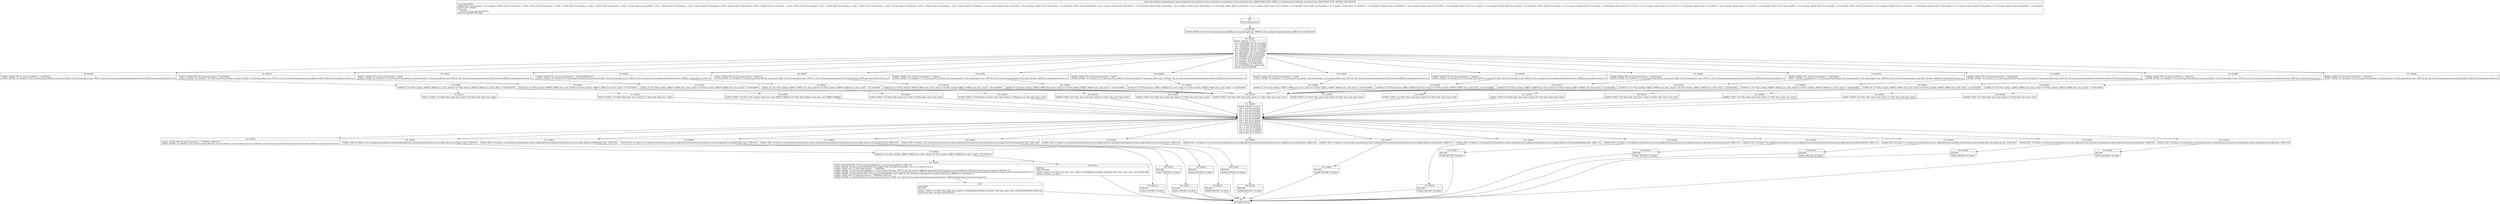 digraph "CFG forandroidx.constraintlayout.motion.widget.KeyCycle.getValue(Ljava\/lang\/String;)F" {
Node_83 [shape=record,label="{83\:\ ?|MTH_ENTER_BLOCK\l}"];
Node_85 [shape=record,label="{85\:\ 0x0000|0x0000: INVOKE  (r0 I:int) = (r3 I:java.lang.String A[D('key' java.lang.String)]) type: VIRTUAL call: java.lang.String.hashCode():int A[MD:():int (c)] (LINE:163)\l}"];
Node_86 [shape=record,label="{86\:\ 0x0004|0x0004: SWITCH  (r0 I:??)\l case \-1249320806: goto B:127:0x0095\l case \-1249320805: goto B:124:0x008b\l case \-1225497657: goto B:121:0x0080\l case \-1225497656: goto B:118:0x0075\l case \-1225497655: goto B:115:0x006a\l case \-1001078227: goto B:112:0x005f\l case \-908189618: goto B:109:0x0055\l case \-908189617: goto B:106:0x004b\l case \-40300674: goto B:103:0x0041\l case \-4379043: goto B:100:0x0037\l case 37232917: goto B:97:0x002c\l case 92909918: goto B:94:0x0021\l case 156108012: goto B:91:0x0015\l case 1530034690: goto B:88:0x0009\l default: goto B:130:0x009f \l}"];
Node_88 [shape=record,label="{88\:\ 0x0009|0x0009: CONST_STR  (r0 I:java.lang.String) =  \"wavePhase\" \l0x000b: INVOKE  (r0 I:boolean) = (r3 I:java.lang.String A[D('key' java.lang.String)]), (r0 I:java.lang.Object) type: VIRTUAL call: java.lang.String.equals(java.lang.Object):boolean A[MD:(java.lang.Object):boolean (c)]\l}"];
Node_89 [shape=record,label="{89\:\ 0x000f|0x000f: IF  (r0 I:??[int, boolean, OBJECT, ARRAY, byte, short, char]) == (0 ??[int, boolean, OBJECT, ARRAY, byte, short, char])  \-\> B:130:0x009f \l}"];
Node_90 [shape=record,label="{90\:\ 0x0011|0x0011: CONST  (r0 I:??[int, float, short, byte, char]) = (12 ??[int, float, short, byte, char]) \l}"];
Node_131 [shape=record,label="{131\:\ 0x00a0|0x00a0: SWITCH  (r0 I:??)\l case 0: goto B:161:0x00e9\l case 1: goto B:159:0x00e6\l case 2: goto B:157:0x00e3\l case 3: goto B:155:0x00e0\l case 4: goto B:153:0x00dd\l case 5: goto B:151:0x00da\l case 6: goto B:149:0x00d7\l case 7: goto B:147:0x00d4\l case 8: goto B:145:0x00d1\l case 9: goto B:143:0x00ce\l case 10: goto B:141:0x00cb\l case 11: goto B:139:0x00c8\l case 12: goto B:137:0x00c5\l case 13: goto B:135:0x00c2\l default: goto B:132:0x00a3 \l}"];
Node_132 [shape=record,label="{132\:\ 0x00a3|0x00a3: CONST_STR  (r0 I:java.lang.String) =  \"CUSTOM\"  (LINE:193)\l0x00a5: INVOKE  (r0 I:boolean) = (r3 I:java.lang.String A[D('key' java.lang.String)]), (r0 I:java.lang.String) type: VIRTUAL call: java.lang.String.startsWith(java.lang.String):boolean A[MD:(java.lang.String):boolean (c)]\l}"];
Node_133 [shape=record,label="{133\:\ 0x00a9|0x00a9: IF  (r0 I:??[int, boolean, OBJECT, ARRAY, byte, short, char]) != (0 ??[int, boolean, OBJECT, ARRAY, byte, short, char])  \-\> B:163:0x00ec \l}"];
Node_134 [shape=record,label="{134\:\ 0x00ab|0x00ab: NEW_INSTANCE  (r0 I:java.lang.StringBuilder) =  java.lang.StringBuilder  (LINE:194)\l0x00ad: INVOKE  (r0 I:java.lang.StringBuilder) type: DIRECT call: java.lang.StringBuilder.\<init\>():void A[MD:():void (c)]\l0x00b0: CONST_STR  (r1 I:java.lang.String) =  \"  UNKNOWN  \" \l0x00b2: INVOKE  (r0 I:java.lang.StringBuilder), (r1 I:java.lang.String) type: VIRTUAL call: java.lang.StringBuilder.append(java.lang.String):java.lang.StringBuilder A[MD:(java.lang.String):java.lang.StringBuilder (c)]\l0x00b5: INVOKE  (r0 I:java.lang.StringBuilder), (r3 I:java.lang.String A[D('key' java.lang.String)]) type: VIRTUAL call: java.lang.StringBuilder.append(java.lang.String):java.lang.StringBuilder A[MD:(java.lang.String):java.lang.StringBuilder (c)]\l0x00b8: INVOKE  (r0 I:java.lang.String) = (r0 I:java.lang.StringBuilder) type: VIRTUAL call: java.lang.StringBuilder.toString():java.lang.String A[MD:():java.lang.String (c)]\l0x00bc: CONST_STR  (r1 I:java.lang.String) =  \"WARNING! KeyCycle\" \l0x00be: INVOKE  (r1 I:java.lang.String), (r0 I:java.lang.String) type: STATIC call: android.util.Log.v(java.lang.String, java.lang.String):int A[MD:(java.lang.String, java.lang.String):int (c)]\l}"];
Node_165 [shape=record,label="{165\:\ ?|SYNTHETIC\lRETURN\l|0x00ec: CONST  (r0 I:??[int, float, short, byte, char]) = (2143289344(0x7fc00000, float:NaN) ??[int, float, short, byte, char]) A[SYNTHETIC] (LINE:196)\l0x00ee: RETURN  (r0 I:float) A[SYNTHETIC]\l}"];
Node_84 [shape=record,label="{84\:\ ?|MTH_EXIT_BLOCK\l}"];
Node_163 [shape=record,label="{163\:\ 0x00ec|RETURN\lORIG_RETURN\l|0x00ec: CONST  (r0 I:??[int, float, short, byte, char]) = (2143289344(0x7fc00000, float:NaN) ??[int, float, short, byte, char])  (LINE:196)\l0x00ee: RETURN  (r0 I:float) \l}"];
Node_135 [shape=record,label="{135\:\ 0x00c2|0x00c2: IGET  (r0 I:float) = (r2 I:androidx.constraintlayout.motion.widget.KeyCycle) androidx.constraintlayout.motion.widget.KeyCycle.mProgress float  (LINE:191)\l}"];
Node_136 [shape=record,label="{136\:\ 0x00c4|RETURN\l|0x00c4: RETURN  (r0 I:float) \l}"];
Node_137 [shape=record,label="{137\:\ 0x00c5|0x00c5: IGET  (r0 I:float) = (r2 I:androidx.constraintlayout.motion.widget.KeyCycle) androidx.constraintlayout.motion.widget.KeyCycle.mWavePhase float  (LINE:189)\l}"];
Node_138 [shape=record,label="{138\:\ 0x00c7|RETURN\l|0x00c7: RETURN  (r0 I:float) \l}"];
Node_139 [shape=record,label="{139\:\ 0x00c8|0x00c8: IGET  (r0 I:float) = (r2 I:androidx.constraintlayout.motion.widget.KeyCycle) androidx.constraintlayout.motion.widget.KeyCycle.mWaveOffset float  (LINE:187)\l}"];
Node_140 [shape=record,label="{140\:\ 0x00ca|RETURN\l|0x00ca: RETURN  (r0 I:float) \l}"];
Node_141 [shape=record,label="{141\:\ 0x00cb|0x00cb: IGET  (r0 I:float) = (r2 I:androidx.constraintlayout.motion.widget.KeyCycle) androidx.constraintlayout.motion.widget.KeyCycle.mTranslationZ float  (LINE:185)\l}"];
Node_142 [shape=record,label="{142\:\ 0x00cd|RETURN\l|0x00cd: RETURN  (r0 I:float) \l}"];
Node_143 [shape=record,label="{143\:\ 0x00ce|0x00ce: IGET  (r0 I:float) = (r2 I:androidx.constraintlayout.motion.widget.KeyCycle) androidx.constraintlayout.motion.widget.KeyCycle.mTranslationY float  (LINE:183)\l}"];
Node_144 [shape=record,label="{144\:\ 0x00d0|RETURN\l|0x00d0: RETURN  (r0 I:float) \l}"];
Node_145 [shape=record,label="{145\:\ 0x00d1|0x00d1: IGET  (r0 I:float) = (r2 I:androidx.constraintlayout.motion.widget.KeyCycle) androidx.constraintlayout.motion.widget.KeyCycle.mTranslationX float  (LINE:181)\l}"];
Node_146 [shape=record,label="{146\:\ 0x00d3|RETURN\l|0x00d3: RETURN  (r0 I:float) \l}"];
Node_147 [shape=record,label="{147\:\ 0x00d4|0x00d4: IGET  (r0 I:float) = (r2 I:androidx.constraintlayout.motion.widget.KeyCycle) androidx.constraintlayout.motion.widget.KeyCycle.mScaleY float  (LINE:179)\l}"];
Node_148 [shape=record,label="{148\:\ 0x00d6|RETURN\l|0x00d6: RETURN  (r0 I:float) \l}"];
Node_149 [shape=record,label="{149\:\ 0x00d7|0x00d7: IGET  (r0 I:float) = (r2 I:androidx.constraintlayout.motion.widget.KeyCycle) androidx.constraintlayout.motion.widget.KeyCycle.mScaleX float  (LINE:177)\l}"];
Node_150 [shape=record,label="{150\:\ 0x00d9|RETURN\l|0x00d9: RETURN  (r0 I:float) \l}"];
Node_151 [shape=record,label="{151\:\ 0x00da|0x00da: IGET  (r0 I:float) = (r2 I:androidx.constraintlayout.motion.widget.KeyCycle) androidx.constraintlayout.motion.widget.KeyCycle.mTransitionPathRotate float  (LINE:175)\l}"];
Node_152 [shape=record,label="{152\:\ 0x00dc|RETURN\l|0x00dc: RETURN  (r0 I:float) \l}"];
Node_153 [shape=record,label="{153\:\ 0x00dd|0x00dd: IGET  (r0 I:float) = (r2 I:androidx.constraintlayout.motion.widget.KeyCycle) androidx.constraintlayout.motion.widget.KeyCycle.mRotationY float  (LINE:173)\l}"];
Node_154 [shape=record,label="{154\:\ 0x00df|RETURN\l|0x00df: RETURN  (r0 I:float) \l}"];
Node_155 [shape=record,label="{155\:\ 0x00e0|0x00e0: IGET  (r0 I:float) = (r2 I:androidx.constraintlayout.motion.widget.KeyCycle) androidx.constraintlayout.motion.widget.KeyCycle.mRotationX float  (LINE:171)\l}"];
Node_156 [shape=record,label="{156\:\ 0x00e2|RETURN\l|0x00e2: RETURN  (r0 I:float) \l}"];
Node_157 [shape=record,label="{157\:\ 0x00e3|0x00e3: IGET  (r0 I:float) = (r2 I:androidx.constraintlayout.motion.widget.KeyCycle) androidx.constraintlayout.motion.widget.KeyCycle.mRotation float  (LINE:169)\l}"];
Node_158 [shape=record,label="{158\:\ 0x00e5|RETURN\l|0x00e5: RETURN  (r0 I:float) \l}"];
Node_159 [shape=record,label="{159\:\ 0x00e6|0x00e6: IGET  (r0 I:float) = (r2 I:androidx.constraintlayout.motion.widget.KeyCycle) androidx.constraintlayout.motion.widget.KeyCycle.mElevation float  (LINE:167)\l}"];
Node_160 [shape=record,label="{160\:\ 0x00e8|RETURN\l|0x00e8: RETURN  (r0 I:float) \l}"];
Node_161 [shape=record,label="{161\:\ 0x00e9|0x00e9: IGET  (r0 I:float) = (r2 I:androidx.constraintlayout.motion.widget.KeyCycle) androidx.constraintlayout.motion.widget.KeyCycle.mAlpha float  (LINE:165)\l}"];
Node_162 [shape=record,label="{162\:\ 0x00eb|RETURN\l|0x00eb: RETURN  (r0 I:float) \l}"];
Node_91 [shape=record,label="{91\:\ 0x0015|0x0015: CONST_STR  (r0 I:java.lang.String) =  \"waveOffset\" \l0x0017: INVOKE  (r0 I:boolean) = (r3 I:java.lang.String A[D('key' java.lang.String)]), (r0 I:java.lang.Object) type: VIRTUAL call: java.lang.String.equals(java.lang.Object):boolean A[MD:(java.lang.Object):boolean (c)]\l}"];
Node_92 [shape=record,label="{92\:\ 0x001b|0x001b: IF  (r0 I:??[int, boolean, OBJECT, ARRAY, byte, short, char]) == (0 ??[int, boolean, OBJECT, ARRAY, byte, short, char])  \-\> B:130:0x009f \l}"];
Node_93 [shape=record,label="{93\:\ 0x001d|0x001d: CONST  (r0 I:??[int, float, short, byte, char]) = (11 ??[int, float, short, byte, char]) \l}"];
Node_94 [shape=record,label="{94\:\ 0x0021|0x0021: CONST_STR  (r0 I:java.lang.String) =  \"alpha\" \l0x0023: INVOKE  (r0 I:boolean) = (r3 I:java.lang.String A[D('key' java.lang.String)]), (r0 I:java.lang.Object) type: VIRTUAL call: java.lang.String.equals(java.lang.Object):boolean A[MD:(java.lang.Object):boolean (c)]\l}"];
Node_95 [shape=record,label="{95\:\ 0x0027|0x0027: IF  (r0 I:??[int, boolean, OBJECT, ARRAY, byte, short, char]) == (0 ??[int, boolean, OBJECT, ARRAY, byte, short, char])  \-\> B:130:0x009f \l}"];
Node_96 [shape=record,label="{96\:\ 0x0029|0x0029: CONST  (r0 I:??[int, float, boolean, short, byte, char, OBJECT, ARRAY]) = (0 ??[int, float, boolean, short, byte, char, OBJECT, ARRAY]) \l}"];
Node_97 [shape=record,label="{97\:\ 0x002c|0x002c: CONST_STR  (r0 I:java.lang.String) =  \"transitionPathRotate\" \l0x002e: INVOKE  (r0 I:boolean) = (r3 I:java.lang.String A[D('key' java.lang.String)]), (r0 I:java.lang.Object) type: VIRTUAL call: java.lang.String.equals(java.lang.Object):boolean A[MD:(java.lang.Object):boolean (c)]\l}"];
Node_98 [shape=record,label="{98\:\ 0x0032|0x0032: IF  (r0 I:??[int, boolean, OBJECT, ARRAY, byte, short, char]) == (0 ??[int, boolean, OBJECT, ARRAY, byte, short, char])  \-\> B:130:0x009f \l}"];
Node_99 [shape=record,label="{99\:\ 0x0034|0x0034: CONST  (r0 I:??[int, float, short, byte, char]) = (5 ??[int, float, short, byte, char]) \l}"];
Node_100 [shape=record,label="{100\:\ 0x0037|0x0037: CONST_STR  (r0 I:java.lang.String) =  \"elevation\" \l0x0039: INVOKE  (r0 I:boolean) = (r3 I:java.lang.String A[D('key' java.lang.String)]), (r0 I:java.lang.Object) type: VIRTUAL call: java.lang.String.equals(java.lang.Object):boolean A[MD:(java.lang.Object):boolean (c)]\l}"];
Node_101 [shape=record,label="{101\:\ 0x003d|0x003d: IF  (r0 I:??[int, boolean, OBJECT, ARRAY, byte, short, char]) == (0 ??[int, boolean, OBJECT, ARRAY, byte, short, char])  \-\> B:130:0x009f \l}"];
Node_102 [shape=record,label="{102\:\ 0x003f|0x003f: CONST  (r0 I:??[boolean, int, float, short, byte, char]) = (1 ??[boolean, int, float, short, byte, char]) \l}"];
Node_103 [shape=record,label="{103\:\ 0x0041|0x0041: CONST_STR  (r0 I:java.lang.String) =  \"rotation\" \l0x0043: INVOKE  (r0 I:boolean) = (r3 I:java.lang.String A[D('key' java.lang.String)]), (r0 I:java.lang.Object) type: VIRTUAL call: java.lang.String.equals(java.lang.Object):boolean A[MD:(java.lang.Object):boolean (c)]\l}"];
Node_104 [shape=record,label="{104\:\ 0x0047|0x0047: IF  (r0 I:??[int, boolean, OBJECT, ARRAY, byte, short, char]) == (0 ??[int, boolean, OBJECT, ARRAY, byte, short, char])  \-\> B:130:0x009f \l}"];
Node_105 [shape=record,label="{105\:\ 0x0049|0x0049: CONST  (r0 I:??[int, float, short, byte, char]) = (2 ??[int, float, short, byte, char]) \l}"];
Node_106 [shape=record,label="{106\:\ 0x004b|0x004b: CONST_STR  (r0 I:java.lang.String) =  \"scaleY\" \l0x004d: INVOKE  (r0 I:boolean) = (r3 I:java.lang.String A[D('key' java.lang.String)]), (r0 I:java.lang.Object) type: VIRTUAL call: java.lang.String.equals(java.lang.Object):boolean A[MD:(java.lang.Object):boolean (c)]\l}"];
Node_107 [shape=record,label="{107\:\ 0x0051|0x0051: IF  (r0 I:??[int, boolean, OBJECT, ARRAY, byte, short, char]) == (0 ??[int, boolean, OBJECT, ARRAY, byte, short, char])  \-\> B:130:0x009f \l}"];
Node_108 [shape=record,label="{108\:\ 0x0053|0x0053: CONST  (r0 I:??[int, float, short, byte, char]) = (7 ??[int, float, short, byte, char]) \l}"];
Node_109 [shape=record,label="{109\:\ 0x0055|0x0055: CONST_STR  (r0 I:java.lang.String) =  \"scaleX\" \l0x0057: INVOKE  (r0 I:boolean) = (r3 I:java.lang.String A[D('key' java.lang.String)]), (r0 I:java.lang.Object) type: VIRTUAL call: java.lang.String.equals(java.lang.Object):boolean A[MD:(java.lang.Object):boolean (c)]\l}"];
Node_110 [shape=record,label="{110\:\ 0x005b|0x005b: IF  (r0 I:??[int, boolean, OBJECT, ARRAY, byte, short, char]) == (0 ??[int, boolean, OBJECT, ARRAY, byte, short, char])  \-\> B:130:0x009f \l}"];
Node_111 [shape=record,label="{111\:\ 0x005d|0x005d: CONST  (r0 I:??[int, float, short, byte, char]) = (6 ??[int, float, short, byte, char]) \l}"];
Node_112 [shape=record,label="{112\:\ 0x005f|0x005f: CONST_STR  (r0 I:java.lang.String) =  \"progress\" \l0x0061: INVOKE  (r0 I:boolean) = (r3 I:java.lang.String A[D('key' java.lang.String)]), (r0 I:java.lang.Object) type: VIRTUAL call: java.lang.String.equals(java.lang.Object):boolean A[MD:(java.lang.Object):boolean (c)]\l}"];
Node_113 [shape=record,label="{113\:\ 0x0065|0x0065: IF  (r0 I:??[int, boolean, OBJECT, ARRAY, byte, short, char]) == (0 ??[int, boolean, OBJECT, ARRAY, byte, short, char])  \-\> B:130:0x009f \l}"];
Node_114 [shape=record,label="{114\:\ 0x0067|0x0067: CONST  (r0 I:??[int, float, short, byte, char]) = (13 ??[int, float, short, byte, char]) \l}"];
Node_115 [shape=record,label="{115\:\ 0x006a|0x006a: CONST_STR  (r0 I:java.lang.String) =  \"translationZ\" \l0x006c: INVOKE  (r0 I:boolean) = (r3 I:java.lang.String A[D('key' java.lang.String)]), (r0 I:java.lang.Object) type: VIRTUAL call: java.lang.String.equals(java.lang.Object):boolean A[MD:(java.lang.Object):boolean (c)]\l}"];
Node_116 [shape=record,label="{116\:\ 0x0070|0x0070: IF  (r0 I:??[int, boolean, OBJECT, ARRAY, byte, short, char]) == (0 ??[int, boolean, OBJECT, ARRAY, byte, short, char])  \-\> B:130:0x009f \l}"];
Node_117 [shape=record,label="{117\:\ 0x0072|0x0072: CONST  (r0 I:??[int, float, short, byte, char]) = (10 ??[int, float, short, byte, char]) \l}"];
Node_118 [shape=record,label="{118\:\ 0x0075|0x0075: CONST_STR  (r0 I:java.lang.String) =  \"translationY\" \l0x0077: INVOKE  (r0 I:boolean) = (r3 I:java.lang.String A[D('key' java.lang.String)]), (r0 I:java.lang.Object) type: VIRTUAL call: java.lang.String.equals(java.lang.Object):boolean A[MD:(java.lang.Object):boolean (c)]\l}"];
Node_119 [shape=record,label="{119\:\ 0x007b|0x007b: IF  (r0 I:??[int, boolean, OBJECT, ARRAY, byte, short, char]) == (0 ??[int, boolean, OBJECT, ARRAY, byte, short, char])  \-\> B:130:0x009f \l}"];
Node_120 [shape=record,label="{120\:\ 0x007d|0x007d: CONST  (r0 I:??[int, float, short, byte, char]) = (9 ??[int, float, short, byte, char]) \l}"];
Node_121 [shape=record,label="{121\:\ 0x0080|0x0080: CONST_STR  (r0 I:java.lang.String) =  \"translationX\" \l0x0082: INVOKE  (r0 I:boolean) = (r3 I:java.lang.String A[D('key' java.lang.String)]), (r0 I:java.lang.Object) type: VIRTUAL call: java.lang.String.equals(java.lang.Object):boolean A[MD:(java.lang.Object):boolean (c)]\l}"];
Node_122 [shape=record,label="{122\:\ 0x0086|0x0086: IF  (r0 I:??[int, boolean, OBJECT, ARRAY, byte, short, char]) == (0 ??[int, boolean, OBJECT, ARRAY, byte, short, char])  \-\> B:130:0x009f \l}"];
Node_123 [shape=record,label="{123\:\ 0x0088|0x0088: CONST  (r0 I:??[int, float, short, byte, char]) = (8 ??[int, float, short, byte, char]) \l}"];
Node_124 [shape=record,label="{124\:\ 0x008b|0x008b: CONST_STR  (r0 I:java.lang.String) =  \"rotationY\" \l0x008d: INVOKE  (r0 I:boolean) = (r3 I:java.lang.String A[D('key' java.lang.String)]), (r0 I:java.lang.Object) type: VIRTUAL call: java.lang.String.equals(java.lang.Object):boolean A[MD:(java.lang.Object):boolean (c)]\l}"];
Node_125 [shape=record,label="{125\:\ 0x0091|0x0091: IF  (r0 I:??[int, boolean, OBJECT, ARRAY, byte, short, char]) == (0 ??[int, boolean, OBJECT, ARRAY, byte, short, char])  \-\> B:130:0x009f \l}"];
Node_126 [shape=record,label="{126\:\ 0x0093|0x0093: CONST  (r0 I:??[int, float, short, byte, char]) = (4 ??[int, float, short, byte, char]) \l}"];
Node_127 [shape=record,label="{127\:\ 0x0095|0x0095: CONST_STR  (r0 I:java.lang.String) =  \"rotationX\" \l0x0097: INVOKE  (r0 I:boolean) = (r3 I:java.lang.String A[D('key' java.lang.String)]), (r0 I:java.lang.Object) type: VIRTUAL call: java.lang.String.equals(java.lang.Object):boolean A[MD:(java.lang.Object):boolean (c)]\l}"];
Node_128 [shape=record,label="{128\:\ 0x009b|0x009b: IF  (r0 I:??[int, boolean, OBJECT, ARRAY, byte, short, char]) == (0 ??[int, boolean, OBJECT, ARRAY, byte, short, char])  \-\> B:130:0x009f \l}"];
Node_129 [shape=record,label="{129\:\ 0x009d|0x009d: CONST  (r0 I:??[int, float, short, byte, char]) = (3 ??[int, float, short, byte, char]) \l}"];
Node_130 [shape=record,label="{130\:\ 0x009f|0x009f: CONST  (r0 I:??[int, float, short, byte, char]) = (\-1 ??[int, float, short, byte, char]) \l}"];
MethodNode[shape=record,label="{public float androidx.constraintlayout.motion.widget.KeyCycle.getValue((r2 'this' I:androidx.constraintlayout.motion.widget.KeyCycle A[IMMUTABLE_TYPE, THIS]), (r3 I:java.lang.String A[D('key' java.lang.String), IMMUTABLE_TYPE, METHOD_ARGUMENT]))  | USE_LINES_HINTS\lCROSS_EDGE: B:133:0x00a9 \-\> B:163:0x00ec, CROSS_EDGE: B:136:0x00c4 \-\> B:84:?, CROSS_EDGE: B:138:0x00c7 \-\> B:84:?, CROSS_EDGE: B:140:0x00ca \-\> B:84:?, CROSS_EDGE: B:142:0x00cd \-\> B:84:?, CROSS_EDGE: B:144:0x00d0 \-\> B:84:?, CROSS_EDGE: B:146:0x00d3 \-\> B:84:?, CROSS_EDGE: B:148:0x00d6 \-\> B:84:?, CROSS_EDGE: B:150:0x00d9 \-\> B:84:?, CROSS_EDGE: B:152:0x00dc \-\> B:84:?, CROSS_EDGE: B:154:0x00df \-\> B:84:?, CROSS_EDGE: B:156:0x00e2 \-\> B:84:?, CROSS_EDGE: B:158:0x00e5 \-\> B:84:?, CROSS_EDGE: B:160:0x00e8 \-\> B:84:?, CROSS_EDGE: B:162:0x00eb \-\> B:84:?, CROSS_EDGE: B:130:0x009f \-\> B:131:0x00a0, CROSS_EDGE: B:93:0x001d \-\> B:131:0x00a0, CROSS_EDGE: B:92:0x001b \-\> B:130:0x009f, CROSS_EDGE: B:96:0x0029 \-\> B:131:0x00a0, CROSS_EDGE: B:95:0x0027 \-\> B:130:0x009f, CROSS_EDGE: B:99:0x0034 \-\> B:131:0x00a0, CROSS_EDGE: B:98:0x0032 \-\> B:130:0x009f, CROSS_EDGE: B:102:0x003f \-\> B:131:0x00a0, CROSS_EDGE: B:101:0x003d \-\> B:130:0x009f, CROSS_EDGE: B:105:0x0049 \-\> B:131:0x00a0, CROSS_EDGE: B:104:0x0047 \-\> B:130:0x009f, CROSS_EDGE: B:108:0x0053 \-\> B:131:0x00a0, CROSS_EDGE: B:107:0x0051 \-\> B:130:0x009f, CROSS_EDGE: B:111:0x005d \-\> B:131:0x00a0, CROSS_EDGE: B:110:0x005b \-\> B:130:0x009f, CROSS_EDGE: B:114:0x0067 \-\> B:131:0x00a0, CROSS_EDGE: B:113:0x0065 \-\> B:130:0x009f, CROSS_EDGE: B:117:0x0072 \-\> B:131:0x00a0, CROSS_EDGE: B:116:0x0070 \-\> B:130:0x009f, CROSS_EDGE: B:120:0x007d \-\> B:131:0x00a0, CROSS_EDGE: B:119:0x007b \-\> B:130:0x009f, CROSS_EDGE: B:123:0x0088 \-\> B:131:0x00a0, CROSS_EDGE: B:122:0x0086 \-\> B:130:0x009f, CROSS_EDGE: B:126:0x0093 \-\> B:131:0x00a0, CROSS_EDGE: B:125:0x0091 \-\> B:130:0x009f, CROSS_EDGE: B:129:0x009d \-\> B:131:0x00a0, CROSS_EDGE: B:128:0x009b \-\> B:130:0x009f, CROSS_EDGE: B:86:0x0004 \-\> B:130:0x009f\lINLINE_NOT_NEEDED\lDebug Info:\l  \-1 \-0x0149: r3 'key' Ljava\/lang\/String;\lMETHOD_PARAMETERS: [key]\l}"];
MethodNode -> Node_83;Node_83 -> Node_85;
Node_85 -> Node_86;
Node_86 -> Node_88;
Node_86 -> Node_91;
Node_86 -> Node_94;
Node_86 -> Node_97;
Node_86 -> Node_100;
Node_86 -> Node_103;
Node_86 -> Node_106;
Node_86 -> Node_109;
Node_86 -> Node_112;
Node_86 -> Node_115;
Node_86 -> Node_118;
Node_86 -> Node_121;
Node_86 -> Node_124;
Node_86 -> Node_127;
Node_86 -> Node_130;
Node_88 -> Node_89;
Node_89 -> Node_90[style=dashed];
Node_89 -> Node_130;
Node_90 -> Node_131;
Node_131 -> Node_132;
Node_131 -> Node_135;
Node_131 -> Node_137;
Node_131 -> Node_139;
Node_131 -> Node_141;
Node_131 -> Node_143;
Node_131 -> Node_145;
Node_131 -> Node_147;
Node_131 -> Node_149;
Node_131 -> Node_151;
Node_131 -> Node_153;
Node_131 -> Node_155;
Node_131 -> Node_157;
Node_131 -> Node_159;
Node_131 -> Node_161;
Node_132 -> Node_133;
Node_133 -> Node_134[style=dashed];
Node_133 -> Node_163;
Node_134 -> Node_165;
Node_165 -> Node_84;
Node_163 -> Node_84;
Node_135 -> Node_136;
Node_136 -> Node_84;
Node_137 -> Node_138;
Node_138 -> Node_84;
Node_139 -> Node_140;
Node_140 -> Node_84;
Node_141 -> Node_142;
Node_142 -> Node_84;
Node_143 -> Node_144;
Node_144 -> Node_84;
Node_145 -> Node_146;
Node_146 -> Node_84;
Node_147 -> Node_148;
Node_148 -> Node_84;
Node_149 -> Node_150;
Node_150 -> Node_84;
Node_151 -> Node_152;
Node_152 -> Node_84;
Node_153 -> Node_154;
Node_154 -> Node_84;
Node_155 -> Node_156;
Node_156 -> Node_84;
Node_157 -> Node_158;
Node_158 -> Node_84;
Node_159 -> Node_160;
Node_160 -> Node_84;
Node_161 -> Node_162;
Node_162 -> Node_84;
Node_91 -> Node_92;
Node_92 -> Node_93[style=dashed];
Node_92 -> Node_130;
Node_93 -> Node_131;
Node_94 -> Node_95;
Node_95 -> Node_96[style=dashed];
Node_95 -> Node_130;
Node_96 -> Node_131;
Node_97 -> Node_98;
Node_98 -> Node_99[style=dashed];
Node_98 -> Node_130;
Node_99 -> Node_131;
Node_100 -> Node_101;
Node_101 -> Node_102[style=dashed];
Node_101 -> Node_130;
Node_102 -> Node_131;
Node_103 -> Node_104;
Node_104 -> Node_105[style=dashed];
Node_104 -> Node_130;
Node_105 -> Node_131;
Node_106 -> Node_107;
Node_107 -> Node_108[style=dashed];
Node_107 -> Node_130;
Node_108 -> Node_131;
Node_109 -> Node_110;
Node_110 -> Node_111[style=dashed];
Node_110 -> Node_130;
Node_111 -> Node_131;
Node_112 -> Node_113;
Node_113 -> Node_114[style=dashed];
Node_113 -> Node_130;
Node_114 -> Node_131;
Node_115 -> Node_116;
Node_116 -> Node_117[style=dashed];
Node_116 -> Node_130;
Node_117 -> Node_131;
Node_118 -> Node_119;
Node_119 -> Node_120[style=dashed];
Node_119 -> Node_130;
Node_120 -> Node_131;
Node_121 -> Node_122;
Node_122 -> Node_123[style=dashed];
Node_122 -> Node_130;
Node_123 -> Node_131;
Node_124 -> Node_125;
Node_125 -> Node_126[style=dashed];
Node_125 -> Node_130;
Node_126 -> Node_131;
Node_127 -> Node_128;
Node_128 -> Node_129[style=dashed];
Node_128 -> Node_130;
Node_129 -> Node_131;
Node_130 -> Node_131;
}

